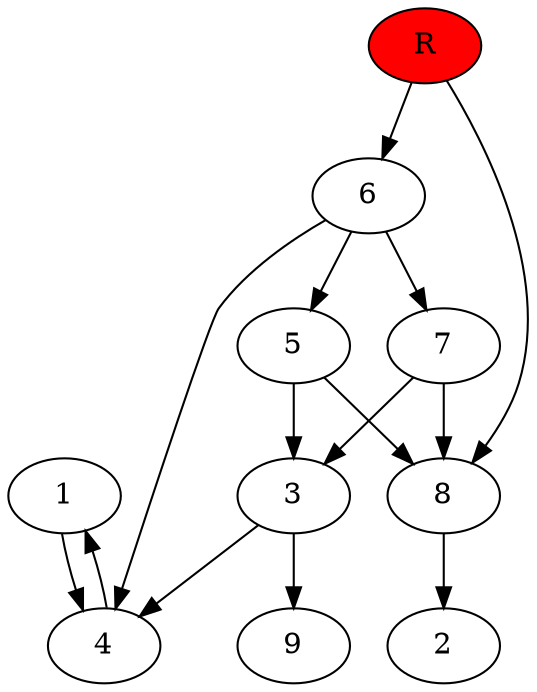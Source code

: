 digraph prb16249 {
	1
	2
	3
	4
	5
	6
	7
	8
	R [fillcolor="#ff0000" style=filled]
	1 -> 4
	3 -> 4
	3 -> 9
	4 -> 1
	5 -> 3
	5 -> 8
	6 -> 4
	6 -> 5
	6 -> 7
	7 -> 3
	7 -> 8
	8 -> 2
	R -> 6
	R -> 8
}
